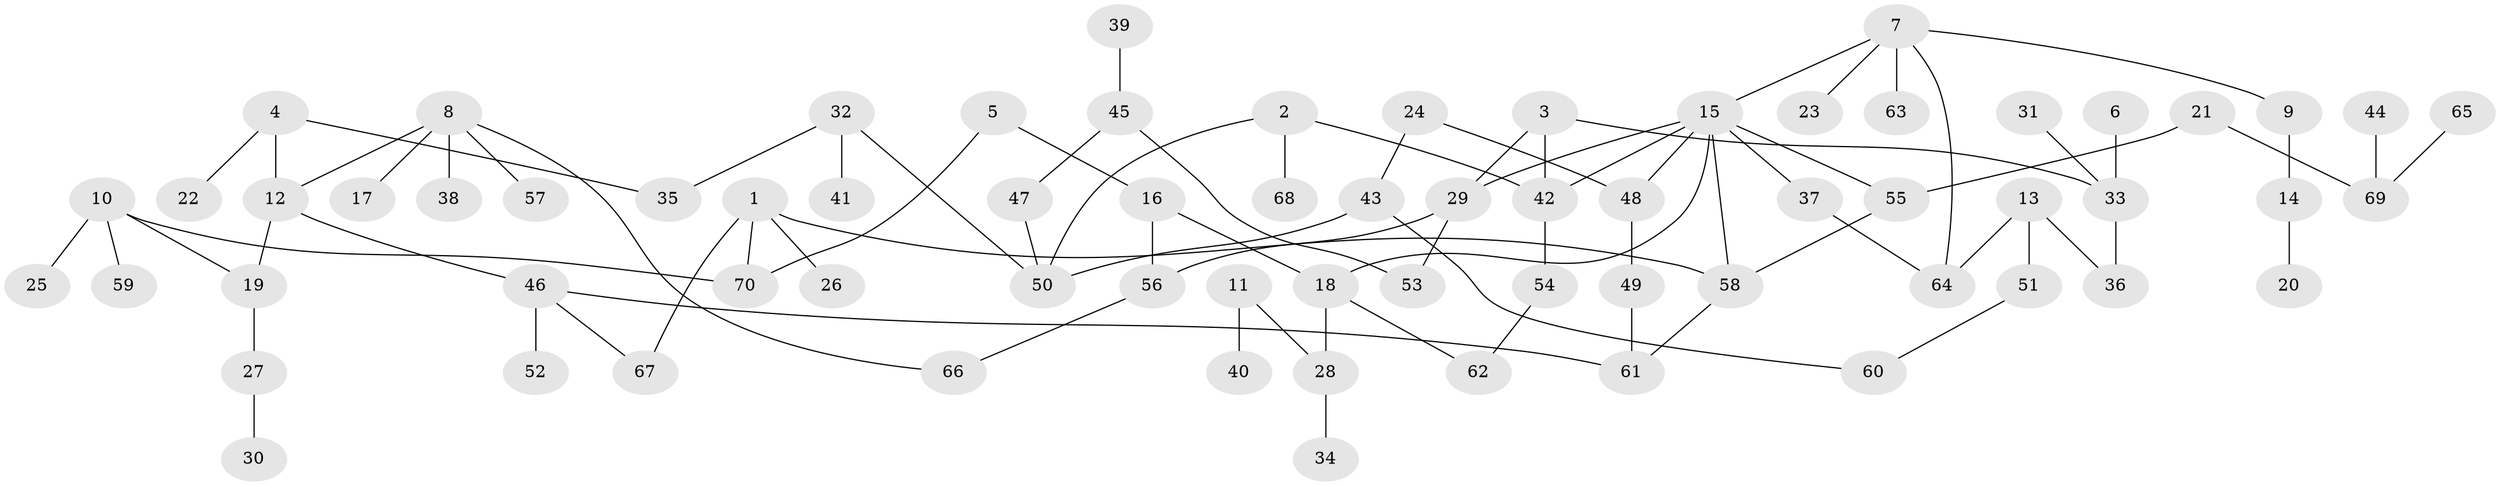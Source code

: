 // original degree distribution, {5: 0.06428571428571428, 9: 0.007142857142857143, 4: 0.08571428571428572, 3: 0.15714285714285714, 6: 0.014285714285714285, 2: 0.2714285714285714, 1: 0.4}
// Generated by graph-tools (version 1.1) at 2025/01/03/09/25 03:01:01]
// undirected, 70 vertices, 84 edges
graph export_dot {
graph [start="1"]
  node [color=gray90,style=filled];
  1;
  2;
  3;
  4;
  5;
  6;
  7;
  8;
  9;
  10;
  11;
  12;
  13;
  14;
  15;
  16;
  17;
  18;
  19;
  20;
  21;
  22;
  23;
  24;
  25;
  26;
  27;
  28;
  29;
  30;
  31;
  32;
  33;
  34;
  35;
  36;
  37;
  38;
  39;
  40;
  41;
  42;
  43;
  44;
  45;
  46;
  47;
  48;
  49;
  50;
  51;
  52;
  53;
  54;
  55;
  56;
  57;
  58;
  59;
  60;
  61;
  62;
  63;
  64;
  65;
  66;
  67;
  68;
  69;
  70;
  1 -- 26 [weight=1.0];
  1 -- 58 [weight=1.0];
  1 -- 67 [weight=1.0];
  1 -- 70 [weight=1.0];
  2 -- 42 [weight=1.0];
  2 -- 50 [weight=1.0];
  2 -- 68 [weight=1.0];
  3 -- 29 [weight=1.0];
  3 -- 33 [weight=1.0];
  3 -- 42 [weight=1.0];
  4 -- 12 [weight=1.0];
  4 -- 22 [weight=1.0];
  4 -- 35 [weight=1.0];
  5 -- 16 [weight=1.0];
  5 -- 70 [weight=1.0];
  6 -- 33 [weight=1.0];
  7 -- 9 [weight=1.0];
  7 -- 15 [weight=1.0];
  7 -- 23 [weight=1.0];
  7 -- 63 [weight=1.0];
  7 -- 64 [weight=1.0];
  8 -- 12 [weight=1.0];
  8 -- 17 [weight=1.0];
  8 -- 38 [weight=1.0];
  8 -- 57 [weight=1.0];
  8 -- 66 [weight=1.0];
  9 -- 14 [weight=1.0];
  10 -- 19 [weight=1.0];
  10 -- 25 [weight=1.0];
  10 -- 59 [weight=1.0];
  10 -- 70 [weight=1.0];
  11 -- 28 [weight=1.0];
  11 -- 40 [weight=1.0];
  12 -- 19 [weight=1.0];
  12 -- 46 [weight=1.0];
  13 -- 36 [weight=1.0];
  13 -- 51 [weight=1.0];
  13 -- 64 [weight=1.0];
  14 -- 20 [weight=1.0];
  15 -- 18 [weight=1.0];
  15 -- 29 [weight=1.0];
  15 -- 37 [weight=1.0];
  15 -- 42 [weight=1.0];
  15 -- 48 [weight=1.0];
  15 -- 55 [weight=1.0];
  15 -- 58 [weight=1.0];
  16 -- 18 [weight=1.0];
  16 -- 56 [weight=1.0];
  18 -- 28 [weight=1.0];
  18 -- 62 [weight=1.0];
  19 -- 27 [weight=1.0];
  21 -- 55 [weight=1.0];
  21 -- 69 [weight=1.0];
  24 -- 43 [weight=1.0];
  24 -- 48 [weight=1.0];
  27 -- 30 [weight=1.0];
  28 -- 34 [weight=1.0];
  29 -- 53 [weight=1.0];
  29 -- 56 [weight=2.0];
  31 -- 33 [weight=1.0];
  32 -- 35 [weight=1.0];
  32 -- 41 [weight=1.0];
  32 -- 50 [weight=1.0];
  33 -- 36 [weight=1.0];
  37 -- 64 [weight=1.0];
  39 -- 45 [weight=1.0];
  42 -- 54 [weight=2.0];
  43 -- 50 [weight=1.0];
  43 -- 60 [weight=1.0];
  44 -- 69 [weight=1.0];
  45 -- 47 [weight=1.0];
  45 -- 53 [weight=1.0];
  46 -- 52 [weight=1.0];
  46 -- 61 [weight=1.0];
  46 -- 67 [weight=1.0];
  47 -- 50 [weight=1.0];
  48 -- 49 [weight=1.0];
  49 -- 61 [weight=1.0];
  51 -- 60 [weight=1.0];
  54 -- 62 [weight=1.0];
  55 -- 58 [weight=1.0];
  56 -- 66 [weight=1.0];
  58 -- 61 [weight=1.0];
  65 -- 69 [weight=1.0];
}
